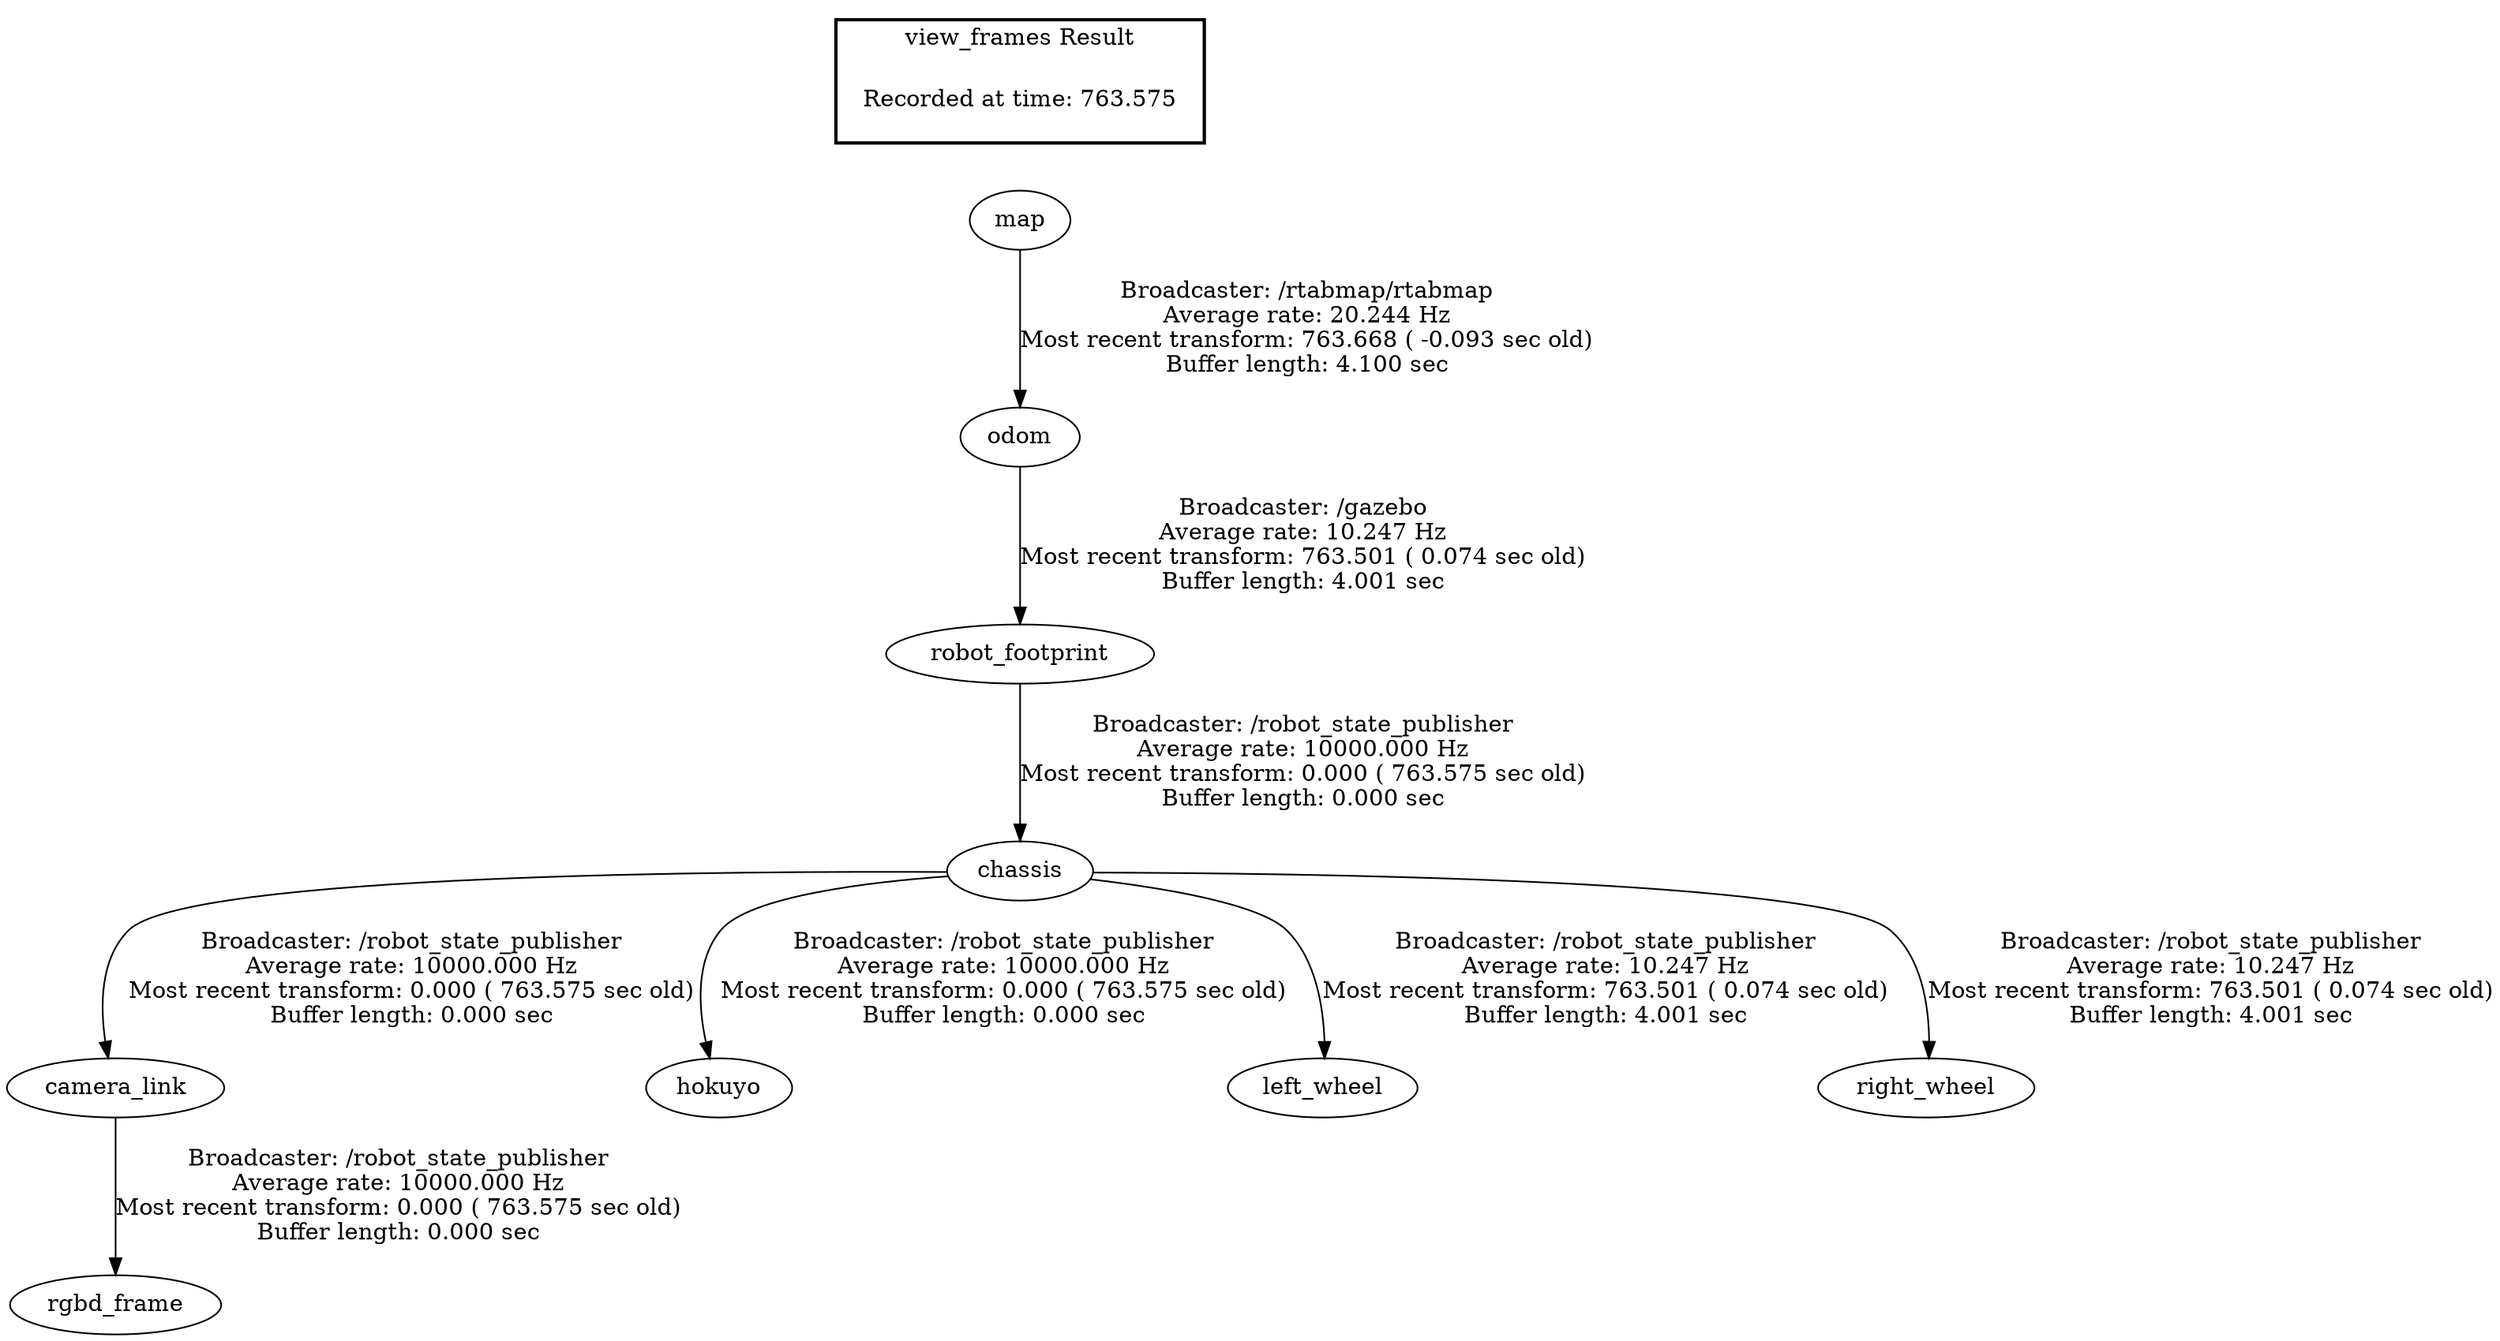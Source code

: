 digraph G {
"chassis" -> "camera_link"[label="Broadcaster: /robot_state_publisher\nAverage rate: 10000.000 Hz\nMost recent transform: 0.000 ( 763.575 sec old)\nBuffer length: 0.000 sec\n"];
"robot_footprint" -> "chassis"[label="Broadcaster: /robot_state_publisher\nAverage rate: 10000.000 Hz\nMost recent transform: 0.000 ( 763.575 sec old)\nBuffer length: 0.000 sec\n"];
"chassis" -> "hokuyo"[label="Broadcaster: /robot_state_publisher\nAverage rate: 10000.000 Hz\nMost recent transform: 0.000 ( 763.575 sec old)\nBuffer length: 0.000 sec\n"];
"camera_link" -> "rgbd_frame"[label="Broadcaster: /robot_state_publisher\nAverage rate: 10000.000 Hz\nMost recent transform: 0.000 ( 763.575 sec old)\nBuffer length: 0.000 sec\n"];
"odom" -> "robot_footprint"[label="Broadcaster: /gazebo\nAverage rate: 10.247 Hz\nMost recent transform: 763.501 ( 0.074 sec old)\nBuffer length: 4.001 sec\n"];
"map" -> "odom"[label="Broadcaster: /rtabmap/rtabmap\nAverage rate: 20.244 Hz\nMost recent transform: 763.668 ( -0.093 sec old)\nBuffer length: 4.100 sec\n"];
"chassis" -> "left_wheel"[label="Broadcaster: /robot_state_publisher\nAverage rate: 10.247 Hz\nMost recent transform: 763.501 ( 0.074 sec old)\nBuffer length: 4.001 sec\n"];
"chassis" -> "right_wheel"[label="Broadcaster: /robot_state_publisher\nAverage rate: 10.247 Hz\nMost recent transform: 763.501 ( 0.074 sec old)\nBuffer length: 4.001 sec\n"];
edge [style=invis];
 subgraph cluster_legend { style=bold; color=black; label ="view_frames Result";
"Recorded at time: 763.575"[ shape=plaintext ] ;
 }->"map";
}